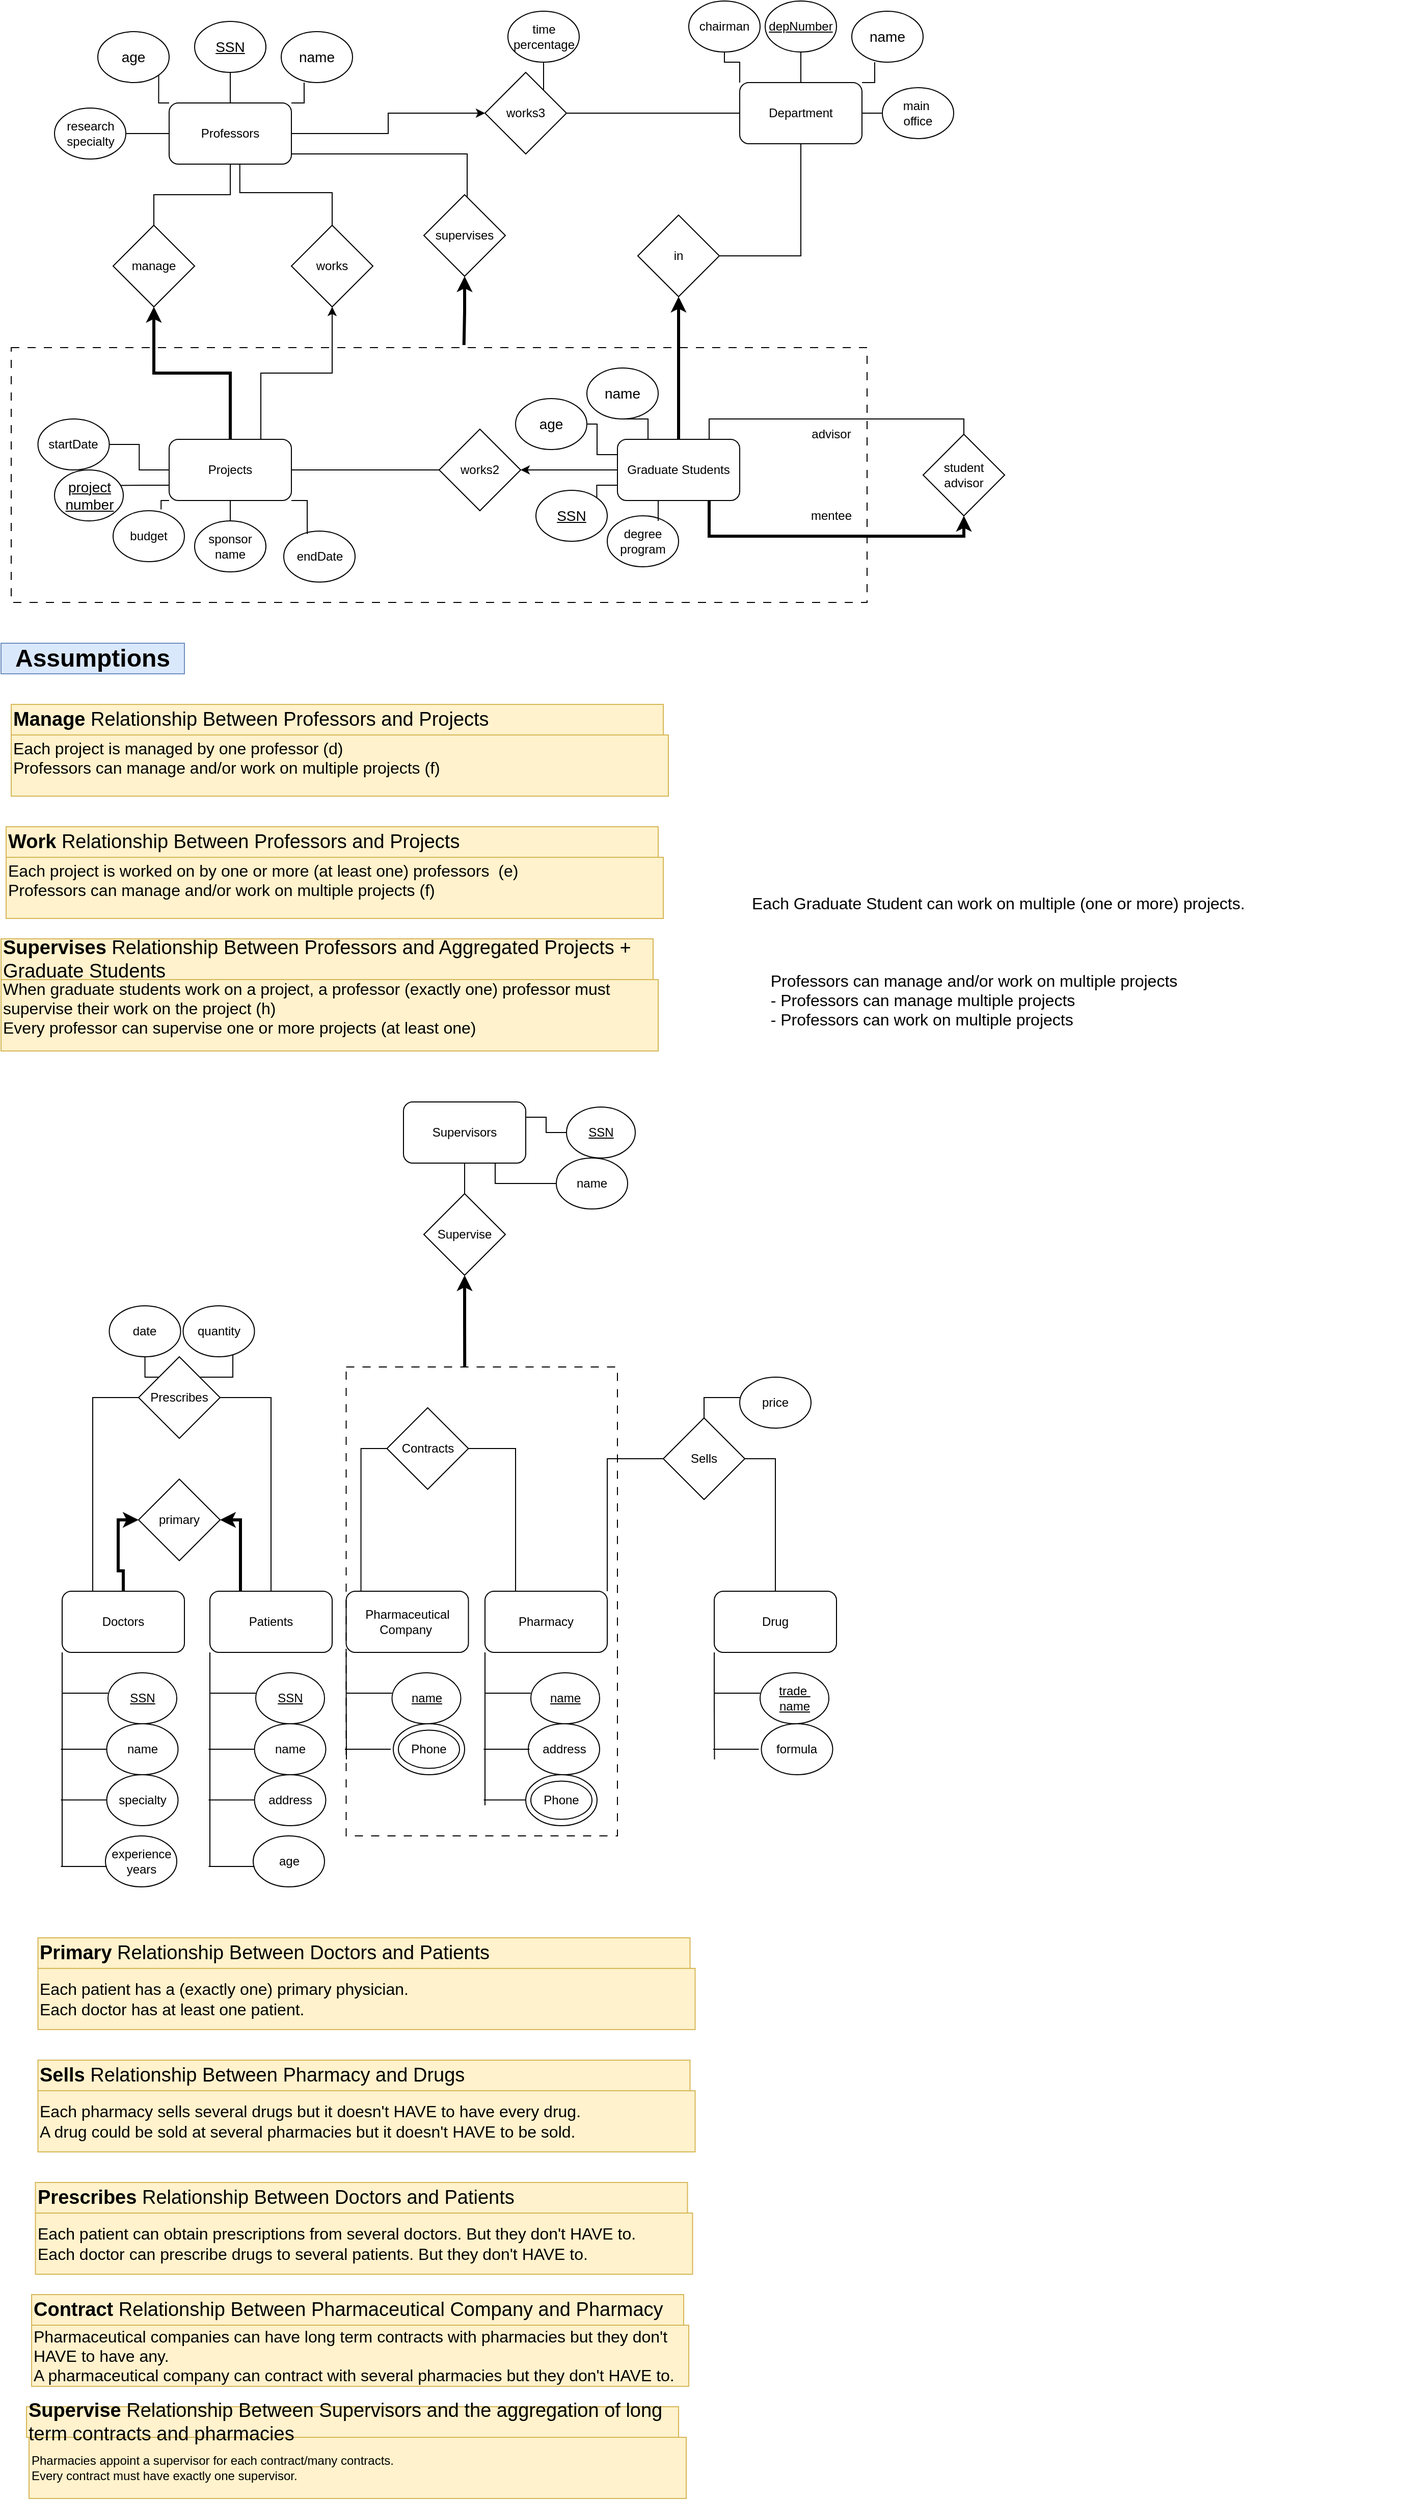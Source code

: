 <mxfile version="28.2.3">
  <diagram name="Page-1" id="j_UNtgZywGewUzDashUs">
    <mxGraphModel dx="1781" dy="769" grid="1" gridSize="10" guides="1" tooltips="1" connect="1" arrows="1" fold="1" page="1" pageScale="1" pageWidth="850" pageHeight="1100" math="0" shadow="0">
      <root>
        <mxCell id="0" />
        <mxCell id="1" parent="0" />
        <mxCell id="Qkja0bBRAM592csyJ8ed-3" value="" style="rounded=0;whiteSpace=wrap;html=1;dashed=1;fillColor=none;strokeWidth=1;perimeterSpacing=0;dashPattern=8 8;" parent="1" vertex="1">
          <mxGeometry x="5" y="360" width="840" height="250" as="geometry" />
        </mxCell>
        <mxCell id="pCgzKXGaRjzKQiXqkFun-4" style="edgeStyle=orthogonalEdgeStyle;rounded=0;orthogonalLoop=1;jettySize=auto;html=1;exitX=0.5;exitY=0;exitDx=0;exitDy=0;endArrow=none;endFill=0;" parent="1" source="pCgzKXGaRjzKQiXqkFun-1" edge="1">
          <mxGeometry relative="1" as="geometry">
            <mxPoint x="220" y="90" as="targetPoint" />
          </mxGeometry>
        </mxCell>
        <mxCell id="pCgzKXGaRjzKQiXqkFun-9" style="edgeStyle=orthogonalEdgeStyle;rounded=0;orthogonalLoop=1;jettySize=auto;html=1;exitX=0;exitY=0;exitDx=0;exitDy=0;entryX=1;entryY=1;entryDx=0;entryDy=0;endArrow=none;endFill=0;" parent="1" source="pCgzKXGaRjzKQiXqkFun-1" target="pCgzKXGaRjzKQiXqkFun-7" edge="1">
          <mxGeometry relative="1" as="geometry" />
        </mxCell>
        <mxCell id="Qkja0bBRAM592csyJ8ed-7" value="" style="edgeStyle=orthogonalEdgeStyle;rounded=0;orthogonalLoop=1;jettySize=auto;html=1;endArrow=none;endFill=0;" parent="1" source="pCgzKXGaRjzKQiXqkFun-1" target="pCgzKXGaRjzKQiXqkFun-10" edge="1">
          <mxGeometry relative="1" as="geometry" />
        </mxCell>
        <mxCell id="Qkja0bBRAM592csyJ8ed-8" style="edgeStyle=orthogonalEdgeStyle;rounded=0;orthogonalLoop=1;jettySize=auto;html=1;endArrow=none;endFill=0;" parent="1" edge="1">
          <mxGeometry relative="1" as="geometry">
            <mxPoint x="280" y="170.0" as="sourcePoint" />
            <mxPoint x="452.5" y="240.0" as="targetPoint" />
            <Array as="points">
              <mxPoint x="350" y="170" />
              <mxPoint x="350" y="170" />
            </Array>
          </mxGeometry>
        </mxCell>
        <mxCell id="CSdRYIGSl0JJNWNKMSJN-75" style="edgeStyle=orthogonalEdgeStyle;rounded=0;orthogonalLoop=1;jettySize=auto;html=1;exitX=1;exitY=0.5;exitDx=0;exitDy=0;entryX=0;entryY=0.5;entryDx=0;entryDy=0;" edge="1" parent="1" source="pCgzKXGaRjzKQiXqkFun-1" target="CSdRYIGSl0JJNWNKMSJN-72">
          <mxGeometry relative="1" as="geometry" />
        </mxCell>
        <mxCell id="pCgzKXGaRjzKQiXqkFun-1" value="Professors" style="rounded=1;whiteSpace=wrap;html=1;" parent="1" vertex="1">
          <mxGeometry x="160" y="120" width="120" height="60" as="geometry" />
        </mxCell>
        <mxCell id="pCgzKXGaRjzKQiXqkFun-2" value="&lt;u&gt;&lt;font style=&quot;font-size: 14px;&quot;&gt;SSN&lt;/font&gt;&lt;/u&gt;" style="ellipse;whiteSpace=wrap;html=1;" parent="1" vertex="1">
          <mxGeometry x="185" y="40" width="70" height="50" as="geometry" />
        </mxCell>
        <mxCell id="pCgzKXGaRjzKQiXqkFun-5" value="&lt;font style=&quot;font-size: 14px;&quot;&gt;name&lt;/font&gt;" style="ellipse;whiteSpace=wrap;html=1;" parent="1" vertex="1">
          <mxGeometry x="270" y="50" width="70" height="50" as="geometry" />
        </mxCell>
        <mxCell id="pCgzKXGaRjzKQiXqkFun-6" style="edgeStyle=orthogonalEdgeStyle;rounded=0;orthogonalLoop=1;jettySize=auto;html=1;exitX=1;exitY=0;exitDx=0;exitDy=0;entryX=0.321;entryY=1;entryDx=0;entryDy=0;entryPerimeter=0;endArrow=none;endFill=0;" parent="1" source="pCgzKXGaRjzKQiXqkFun-1" target="pCgzKXGaRjzKQiXqkFun-5" edge="1">
          <mxGeometry relative="1" as="geometry">
            <Array as="points">
              <mxPoint x="293" y="120" />
            </Array>
          </mxGeometry>
        </mxCell>
        <mxCell id="pCgzKXGaRjzKQiXqkFun-7" value="&lt;font style=&quot;font-size: 14px;&quot;&gt;age&lt;/font&gt;" style="ellipse;whiteSpace=wrap;html=1;" parent="1" vertex="1">
          <mxGeometry x="90" y="50" width="70" height="50" as="geometry" />
        </mxCell>
        <mxCell id="pCgzKXGaRjzKQiXqkFun-10" value="research specialty" style="ellipse;whiteSpace=wrap;html=1;" parent="1" vertex="1">
          <mxGeometry x="47.5" y="125" width="70" height="50" as="geometry" />
        </mxCell>
        <mxCell id="pCgzKXGaRjzKQiXqkFun-66" value="" style="edgeStyle=orthogonalEdgeStyle;rounded=0;orthogonalLoop=1;jettySize=auto;html=1;endArrow=none;endFill=0;" parent="1" source="pCgzKXGaRjzKQiXqkFun-16" edge="1">
          <mxGeometry relative="1" as="geometry">
            <mxPoint x="220" y="550" as="targetPoint" />
          </mxGeometry>
        </mxCell>
        <mxCell id="pCgzKXGaRjzKQiXqkFun-68" style="edgeStyle=orthogonalEdgeStyle;rounded=0;orthogonalLoop=1;jettySize=auto;html=1;exitX=0;exitY=0.5;exitDx=0;exitDy=0;entryX=1;entryY=0.5;entryDx=0;entryDy=0;endArrow=none;endFill=0;" parent="1" source="pCgzKXGaRjzKQiXqkFun-16" target="pCgzKXGaRjzKQiXqkFun-18" edge="1">
          <mxGeometry relative="1" as="geometry" />
        </mxCell>
        <mxCell id="pCgzKXGaRjzKQiXqkFun-74" value="" style="edgeStyle=orthogonalEdgeStyle;rounded=0;orthogonalLoop=1;jettySize=auto;html=1;strokeWidth=3;" parent="1" source="pCgzKXGaRjzKQiXqkFun-16" target="pCgzKXGaRjzKQiXqkFun-64" edge="1">
          <mxGeometry relative="1" as="geometry" />
        </mxCell>
        <mxCell id="pCgzKXGaRjzKQiXqkFun-81" style="edgeStyle=orthogonalEdgeStyle;rounded=0;orthogonalLoop=1;jettySize=auto;html=1;exitX=0.75;exitY=0;exitDx=0;exitDy=0;" parent="1" source="pCgzKXGaRjzKQiXqkFun-16" target="pCgzKXGaRjzKQiXqkFun-80" edge="1">
          <mxGeometry relative="1" as="geometry" />
        </mxCell>
        <mxCell id="Qkja0bBRAM592csyJ8ed-1" style="edgeStyle=orthogonalEdgeStyle;rounded=0;orthogonalLoop=1;jettySize=auto;html=1;exitX=0;exitY=0.75;exitDx=0;exitDy=0;endArrow=none;endFill=0;" parent="1" source="pCgzKXGaRjzKQiXqkFun-16" edge="1">
          <mxGeometry relative="1" as="geometry">
            <mxPoint x="110.0" y="495.286" as="targetPoint" />
          </mxGeometry>
        </mxCell>
        <mxCell id="Qkja0bBRAM592csyJ8ed-2" style="edgeStyle=orthogonalEdgeStyle;rounded=0;orthogonalLoop=1;jettySize=auto;html=1;exitX=1;exitY=0.5;exitDx=0;exitDy=0;entryX=0;entryY=0.5;entryDx=0;entryDy=0;endArrow=none;endFill=0;" parent="1" source="pCgzKXGaRjzKQiXqkFun-16" target="pCgzKXGaRjzKQiXqkFun-92" edge="1">
          <mxGeometry relative="1" as="geometry">
            <mxPoint x="420" y="479.571" as="targetPoint" />
            <Array as="points" />
          </mxGeometry>
        </mxCell>
        <mxCell id="pCgzKXGaRjzKQiXqkFun-16" value="Projects" style="rounded=1;whiteSpace=wrap;html=1;" parent="1" vertex="1">
          <mxGeometry x="160" y="450" width="120" height="60" as="geometry" />
        </mxCell>
        <mxCell id="pCgzKXGaRjzKQiXqkFun-17" value="sponsor name" style="ellipse;whiteSpace=wrap;html=1;" parent="1" vertex="1">
          <mxGeometry x="185" y="530" width="70" height="50" as="geometry" />
        </mxCell>
        <mxCell id="pCgzKXGaRjzKQiXqkFun-18" value="startDate" style="ellipse;whiteSpace=wrap;html=1;" parent="1" vertex="1">
          <mxGeometry x="31.25" y="430" width="70" height="50" as="geometry" />
        </mxCell>
        <mxCell id="pCgzKXGaRjzKQiXqkFun-20" value="&lt;div&gt;&lt;u&gt;&lt;font style=&quot;font-size: 14px;&quot;&gt;project&lt;/font&gt;&lt;/u&gt;&lt;/div&gt;&lt;div&gt;&lt;u&gt;&lt;font style=&quot;font-size: 14px;&quot;&gt;number&lt;/font&gt;&lt;/u&gt;&lt;/div&gt;" style="ellipse;whiteSpace=wrap;html=1;" parent="1" vertex="1">
          <mxGeometry x="47.5" y="480" width="67.5" height="50" as="geometry" />
        </mxCell>
        <mxCell id="pCgzKXGaRjzKQiXqkFun-21" value="endDate" style="ellipse;whiteSpace=wrap;html=1;" parent="1" vertex="1">
          <mxGeometry x="272.5" y="540" width="70" height="50" as="geometry" />
        </mxCell>
        <mxCell id="pCgzKXGaRjzKQiXqkFun-23" value="budget" style="ellipse;whiteSpace=wrap;html=1;" parent="1" vertex="1">
          <mxGeometry x="105" y="520" width="70" height="50" as="geometry" />
        </mxCell>
        <mxCell id="Qkja0bBRAM592csyJ8ed-4" style="edgeStyle=orthogonalEdgeStyle;rounded=0;orthogonalLoop=1;jettySize=auto;html=1;exitX=0;exitY=0.5;exitDx=0;exitDy=0;entryX=1;entryY=0.5;entryDx=0;entryDy=0;" parent="1" source="pCgzKXGaRjzKQiXqkFun-52" target="pCgzKXGaRjzKQiXqkFun-92" edge="1">
          <mxGeometry relative="1" as="geometry" />
        </mxCell>
        <mxCell id="CSdRYIGSl0JJNWNKMSJN-79" style="edgeStyle=orthogonalEdgeStyle;rounded=0;orthogonalLoop=1;jettySize=auto;html=1;exitX=0.5;exitY=0;exitDx=0;exitDy=0;entryX=0.5;entryY=1;entryDx=0;entryDy=0;endArrow=classic;endFill=1;strokeWidth=3;" edge="1" parent="1" source="pCgzKXGaRjzKQiXqkFun-52" target="CSdRYIGSl0JJNWNKMSJN-77">
          <mxGeometry relative="1" as="geometry" />
        </mxCell>
        <mxCell id="CSdRYIGSl0JJNWNKMSJN-83" style="edgeStyle=orthogonalEdgeStyle;rounded=0;orthogonalLoop=1;jettySize=auto;html=1;exitX=0;exitY=0.75;exitDx=0;exitDy=0;entryX=1;entryY=0;entryDx=0;entryDy=0;endArrow=none;endFill=0;" edge="1" parent="1" source="pCgzKXGaRjzKQiXqkFun-52" target="pCgzKXGaRjzKQiXqkFun-53">
          <mxGeometry relative="1" as="geometry" />
        </mxCell>
        <mxCell id="CSdRYIGSl0JJNWNKMSJN-87" style="edgeStyle=orthogonalEdgeStyle;rounded=0;orthogonalLoop=1;jettySize=auto;html=1;exitX=0.25;exitY=0;exitDx=0;exitDy=0;endArrow=none;endFill=0;" edge="1" parent="1" source="pCgzKXGaRjzKQiXqkFun-52" target="pCgzKXGaRjzKQiXqkFun-54">
          <mxGeometry relative="1" as="geometry" />
        </mxCell>
        <mxCell id="CSdRYIGSl0JJNWNKMSJN-88" style="edgeStyle=orthogonalEdgeStyle;rounded=0;orthogonalLoop=1;jettySize=auto;html=1;exitX=0;exitY=0.25;exitDx=0;exitDy=0;endArrow=none;endFill=0;" edge="1" parent="1" source="pCgzKXGaRjzKQiXqkFun-52" target="pCgzKXGaRjzKQiXqkFun-56">
          <mxGeometry relative="1" as="geometry" />
        </mxCell>
        <mxCell id="CSdRYIGSl0JJNWNKMSJN-89" style="edgeStyle=orthogonalEdgeStyle;rounded=0;orthogonalLoop=1;jettySize=auto;html=1;exitX=0.75;exitY=0;exitDx=0;exitDy=0;entryX=0.5;entryY=0;entryDx=0;entryDy=0;endArrow=none;endFill=0;" edge="1" parent="1" source="pCgzKXGaRjzKQiXqkFun-52" target="CSdRYIGSl0JJNWNKMSJN-81">
          <mxGeometry relative="1" as="geometry" />
        </mxCell>
        <mxCell id="pCgzKXGaRjzKQiXqkFun-52" value="Graduate Students" style="rounded=1;whiteSpace=wrap;html=1;" parent="1" vertex="1">
          <mxGeometry x="600" y="450" width="120" height="60" as="geometry" />
        </mxCell>
        <mxCell id="pCgzKXGaRjzKQiXqkFun-53" value="&lt;u&gt;&lt;font style=&quot;font-size: 14px;&quot;&gt;SSN&lt;/font&gt;&lt;/u&gt;" style="ellipse;whiteSpace=wrap;html=1;" parent="1" vertex="1">
          <mxGeometry x="520" y="500" width="70" height="50" as="geometry" />
        </mxCell>
        <mxCell id="pCgzKXGaRjzKQiXqkFun-54" value="&lt;font style=&quot;font-size: 14px;&quot;&gt;name&lt;/font&gt;" style="ellipse;whiteSpace=wrap;html=1;" parent="1" vertex="1">
          <mxGeometry x="570" y="380" width="70" height="50" as="geometry" />
        </mxCell>
        <mxCell id="pCgzKXGaRjzKQiXqkFun-56" value="&lt;font style=&quot;font-size: 14px;&quot;&gt;age&lt;/font&gt;" style="ellipse;whiteSpace=wrap;html=1;" parent="1" vertex="1">
          <mxGeometry x="500" y="410" width="70" height="50" as="geometry" />
        </mxCell>
        <mxCell id="pCgzKXGaRjzKQiXqkFun-57" value="&lt;div&gt;degree&lt;/div&gt;&lt;div&gt;program&lt;/div&gt;" style="ellipse;whiteSpace=wrap;html=1;" parent="1" vertex="1">
          <mxGeometry x="590" y="525" width="70" height="50" as="geometry" />
        </mxCell>
        <mxCell id="pCgzKXGaRjzKQiXqkFun-59" value="&lt;div&gt;&lt;font style=&quot;font-size: 16px;&quot;&gt;Each project is managed by one professor (d)&lt;/font&gt;&lt;/div&gt;&lt;div&gt;&lt;div&gt;&lt;font style=&quot;font-size: 16px;&quot;&gt;Professors can manage and/or work on multiple projects (f)&amp;nbsp;&lt;/font&gt;&lt;/div&gt;&lt;br&gt;&lt;/div&gt;" style="text;strokeColor=#d6b656;align=left;fillColor=#fff2cc;html=1;verticalAlign=middle;whiteSpace=wrap;rounded=0;" parent="1" vertex="1">
          <mxGeometry x="5" y="740" width="645" height="60" as="geometry" />
        </mxCell>
        <mxCell id="pCgzKXGaRjzKQiXqkFun-63" value="&lt;h1&gt;&lt;b&gt;Assumptions&lt;/b&gt;&lt;/h1&gt;" style="text;strokeColor=#6c8ebf;align=center;fillColor=#dae8fc;html=1;verticalAlign=middle;whiteSpace=wrap;rounded=0;" parent="1" vertex="1">
          <mxGeometry x="-5" y="650" width="180" height="30" as="geometry" />
        </mxCell>
        <mxCell id="pCgzKXGaRjzKQiXqkFun-72" value="" style="edgeStyle=orthogonalEdgeStyle;rounded=0;orthogonalLoop=1;jettySize=auto;html=1;endArrow=none;endFill=0;" parent="1" source="pCgzKXGaRjzKQiXqkFun-64" target="pCgzKXGaRjzKQiXqkFun-1" edge="1">
          <mxGeometry relative="1" as="geometry" />
        </mxCell>
        <mxCell id="pCgzKXGaRjzKQiXqkFun-64" value="manage" style="rhombus;whiteSpace=wrap;html=1;" parent="1" vertex="1">
          <mxGeometry x="105" y="240" width="80" height="80" as="geometry" />
        </mxCell>
        <mxCell id="pCgzKXGaRjzKQiXqkFun-69" style="edgeStyle=orthogonalEdgeStyle;rounded=0;orthogonalLoop=1;jettySize=auto;html=1;exitX=0;exitY=1;exitDx=0;exitDy=0;entryX=0.673;entryY=-0.025;entryDx=0;entryDy=0;entryPerimeter=0;endArrow=none;endFill=0;" parent="1" source="pCgzKXGaRjzKQiXqkFun-16" target="pCgzKXGaRjzKQiXqkFun-23" edge="1">
          <mxGeometry relative="1" as="geometry" />
        </mxCell>
        <mxCell id="pCgzKXGaRjzKQiXqkFun-70" style="edgeStyle=orthogonalEdgeStyle;rounded=0;orthogonalLoop=1;jettySize=auto;html=1;exitX=1;exitY=1;exitDx=0;exitDy=0;entryX=0.329;entryY=0.058;entryDx=0;entryDy=0;entryPerimeter=0;endArrow=none;endFill=0;" parent="1" source="pCgzKXGaRjzKQiXqkFun-16" target="pCgzKXGaRjzKQiXqkFun-21" edge="1">
          <mxGeometry relative="1" as="geometry" />
        </mxCell>
        <mxCell id="pCgzKXGaRjzKQiXqkFun-77" value="&lt;div align=&quot;left&quot;&gt;&lt;font style=&quot;font-size: 16px;&quot;&gt;Each Graduate Student can work on multiple (one or more) projects.&amp;nbsp;&lt;/font&gt;&lt;/div&gt;" style="text;strokeColor=none;align=left;fillColor=none;html=1;verticalAlign=middle;whiteSpace=wrap;rounded=0;" parent="1" vertex="1">
          <mxGeometry x="730" y="890" width="640" height="30" as="geometry" />
        </mxCell>
        <mxCell id="pCgzKXGaRjzKQiXqkFun-80" value="works" style="rhombus;whiteSpace=wrap;html=1;" parent="1" vertex="1">
          <mxGeometry x="280" y="240" width="80" height="80" as="geometry" />
        </mxCell>
        <mxCell id="pCgzKXGaRjzKQiXqkFun-83" style="edgeStyle=orthogonalEdgeStyle;rounded=0;orthogonalLoop=1;jettySize=auto;html=1;exitX=0.5;exitY=0;exitDx=0;exitDy=0;endArrow=none;endFill=0;entryX=0.578;entryY=1.03;entryDx=0;entryDy=0;entryPerimeter=0;" parent="1" source="pCgzKXGaRjzKQiXqkFun-80" edge="1">
          <mxGeometry relative="1" as="geometry">
            <mxPoint x="320" y="228.2" as="sourcePoint" />
            <mxPoint x="229.36" y="180.0" as="targetPoint" />
            <Array as="points">
              <mxPoint x="320" y="208" />
              <mxPoint x="229" y="208" />
            </Array>
          </mxGeometry>
        </mxCell>
        <mxCell id="pCgzKXGaRjzKQiXqkFun-87" value="&lt;div&gt;&lt;font style=&quot;font-size: 16px;&quot;&gt;Professors can manage and/or work on multiple projects&lt;/font&gt;&lt;/div&gt;&lt;div align=&quot;left&quot;&gt;&lt;font style=&quot;font-size: 16px;&quot;&gt;- Professors can manage multiple projects&lt;/font&gt;&lt;/div&gt;&lt;div align=&quot;left&quot;&gt;&lt;font style=&quot;font-size: 16px;&quot;&gt;- Professors can work on multiple projects&amp;nbsp;&lt;/font&gt;&lt;/div&gt;" style="text;strokeColor=none;align=center;fillColor=none;html=1;verticalAlign=middle;whiteSpace=wrap;rounded=0;" parent="1" vertex="1">
          <mxGeometry x="745" y="980" width="410" height="40" as="geometry" />
        </mxCell>
        <mxCell id="pCgzKXGaRjzKQiXqkFun-92" value="works2" style="rhombus;whiteSpace=wrap;html=1;" parent="1" vertex="1">
          <mxGeometry x="425" y="440" width="80" height="80" as="geometry" />
        </mxCell>
        <mxCell id="pCgzKXGaRjzKQiXqkFun-99" value="supervises" style="rhombus;whiteSpace=wrap;html=1;" parent="1" vertex="1">
          <mxGeometry x="410" y="210" width="80" height="80" as="geometry" />
        </mxCell>
        <mxCell id="Qkja0bBRAM592csyJ8ed-10" style="edgeStyle=orthogonalEdgeStyle;rounded=0;orthogonalLoop=1;jettySize=auto;html=1;entryX=0.529;entryY=-0.01;entryDx=0;entryDy=0;entryPerimeter=0;endArrow=none;endFill=0;startArrow=classic;startFill=1;strokeWidth=3;" parent="1" source="pCgzKXGaRjzKQiXqkFun-99" target="Qkja0bBRAM592csyJ8ed-3" edge="1">
          <mxGeometry relative="1" as="geometry" />
        </mxCell>
        <mxCell id="CSdRYIGSl0JJNWNKMSJN-54" style="edgeStyle=orthogonalEdgeStyle;rounded=0;orthogonalLoop=1;jettySize=auto;html=1;exitX=0.5;exitY=0;exitDx=0;exitDy=0;endArrow=none;endFill=0;" edge="1" source="CSdRYIGSl0JJNWNKMSJN-57" parent="1">
          <mxGeometry relative="1" as="geometry">
            <mxPoint x="780" y="70" as="targetPoint" />
          </mxGeometry>
        </mxCell>
        <mxCell id="CSdRYIGSl0JJNWNKMSJN-63" style="edgeStyle=orthogonalEdgeStyle;rounded=0;orthogonalLoop=1;jettySize=auto;html=1;exitX=1;exitY=0.5;exitDx=0;exitDy=0;entryX=0;entryY=0.5;entryDx=0;entryDy=0;endArrow=none;endFill=0;" edge="1" parent="1" source="CSdRYIGSl0JJNWNKMSJN-57" target="CSdRYIGSl0JJNWNKMSJN-62">
          <mxGeometry relative="1" as="geometry" />
        </mxCell>
        <mxCell id="CSdRYIGSl0JJNWNKMSJN-71" style="edgeStyle=orthogonalEdgeStyle;rounded=0;orthogonalLoop=1;jettySize=auto;html=1;exitX=0;exitY=0;exitDx=0;exitDy=0;startArrow=none;startFill=0;endArrow=none;endFill=0;" edge="1" parent="1" source="CSdRYIGSl0JJNWNKMSJN-57" target="CSdRYIGSl0JJNWNKMSJN-68">
          <mxGeometry relative="1" as="geometry" />
        </mxCell>
        <mxCell id="CSdRYIGSl0JJNWNKMSJN-76" style="edgeStyle=orthogonalEdgeStyle;rounded=0;orthogonalLoop=1;jettySize=auto;html=1;exitX=0;exitY=0.5;exitDx=0;exitDy=0;entryX=1;entryY=0.5;entryDx=0;entryDy=0;endArrow=none;endFill=0;" edge="1" parent="1" source="CSdRYIGSl0JJNWNKMSJN-57" target="CSdRYIGSl0JJNWNKMSJN-72">
          <mxGeometry relative="1" as="geometry" />
        </mxCell>
        <mxCell id="CSdRYIGSl0JJNWNKMSJN-57" value="Department" style="rounded=1;whiteSpace=wrap;html=1;" vertex="1" parent="1">
          <mxGeometry x="720" y="100" width="120" height="60" as="geometry" />
        </mxCell>
        <mxCell id="CSdRYIGSl0JJNWNKMSJN-58" value="&lt;u&gt;depNumber&lt;/u&gt;" style="ellipse;whiteSpace=wrap;html=1;" vertex="1" parent="1">
          <mxGeometry x="745" y="20" width="70" height="50" as="geometry" />
        </mxCell>
        <mxCell id="CSdRYIGSl0JJNWNKMSJN-59" value="&lt;font style=&quot;font-size: 14px;&quot;&gt;name&lt;/font&gt;" style="ellipse;whiteSpace=wrap;html=1;" vertex="1" parent="1">
          <mxGeometry x="830" y="30" width="70" height="50" as="geometry" />
        </mxCell>
        <mxCell id="CSdRYIGSl0JJNWNKMSJN-60" style="edgeStyle=orthogonalEdgeStyle;rounded=0;orthogonalLoop=1;jettySize=auto;html=1;exitX=1;exitY=0;exitDx=0;exitDy=0;entryX=0.321;entryY=1;entryDx=0;entryDy=0;entryPerimeter=0;endArrow=none;endFill=0;" edge="1" source="CSdRYIGSl0JJNWNKMSJN-57" target="CSdRYIGSl0JJNWNKMSJN-59" parent="1">
          <mxGeometry relative="1" as="geometry">
            <Array as="points">
              <mxPoint x="853" y="100" />
            </Array>
          </mxGeometry>
        </mxCell>
        <mxCell id="CSdRYIGSl0JJNWNKMSJN-62" value="&lt;div&gt;main&amp;nbsp;&lt;/div&gt;&lt;div&gt;office&lt;/div&gt;" style="ellipse;whiteSpace=wrap;html=1;" vertex="1" parent="1">
          <mxGeometry x="860" y="105" width="70" height="50" as="geometry" />
        </mxCell>
        <mxCell id="CSdRYIGSl0JJNWNKMSJN-68" value="chairman" style="ellipse;whiteSpace=wrap;html=1;" vertex="1" parent="1">
          <mxGeometry x="670" y="20" width="70" height="50" as="geometry" />
        </mxCell>
        <mxCell id="CSdRYIGSl0JJNWNKMSJN-74" style="edgeStyle=orthogonalEdgeStyle;rounded=0;orthogonalLoop=1;jettySize=auto;html=1;exitX=1;exitY=0;exitDx=0;exitDy=0;entryX=0.5;entryY=1;entryDx=0;entryDy=0;endArrow=none;endFill=0;" edge="1" parent="1" source="CSdRYIGSl0JJNWNKMSJN-72" target="CSdRYIGSl0JJNWNKMSJN-73">
          <mxGeometry relative="1" as="geometry" />
        </mxCell>
        <mxCell id="CSdRYIGSl0JJNWNKMSJN-72" value="works3" style="rhombus;whiteSpace=wrap;html=1;" vertex="1" parent="1">
          <mxGeometry x="470" y="90" width="80" height="80" as="geometry" />
        </mxCell>
        <mxCell id="CSdRYIGSl0JJNWNKMSJN-73" value="&lt;div&gt;time&lt;/div&gt;&lt;div&gt;percentage&lt;/div&gt;" style="ellipse;whiteSpace=wrap;html=1;" vertex="1" parent="1">
          <mxGeometry x="492.5" y="30" width="70" height="50" as="geometry" />
        </mxCell>
        <mxCell id="CSdRYIGSl0JJNWNKMSJN-80" style="edgeStyle=orthogonalEdgeStyle;rounded=0;orthogonalLoop=1;jettySize=auto;html=1;entryX=0.5;entryY=1;entryDx=0;entryDy=0;endArrow=none;endFill=0;strokeWidth=1;" edge="1" parent="1" source="CSdRYIGSl0JJNWNKMSJN-77" target="CSdRYIGSl0JJNWNKMSJN-57">
          <mxGeometry relative="1" as="geometry" />
        </mxCell>
        <mxCell id="CSdRYIGSl0JJNWNKMSJN-77" value="in" style="rhombus;whiteSpace=wrap;html=1;" vertex="1" parent="1">
          <mxGeometry x="620" y="230" width="80" height="80" as="geometry" />
        </mxCell>
        <mxCell id="CSdRYIGSl0JJNWNKMSJN-91" style="edgeStyle=orthogonalEdgeStyle;rounded=0;orthogonalLoop=1;jettySize=auto;html=1;exitX=0.5;exitY=1;exitDx=0;exitDy=0;entryX=0.75;entryY=1;entryDx=0;entryDy=0;endArrow=none;endFill=0;strokeWidth=3;startArrow=classic;startFill=1;" edge="1" parent="1" source="CSdRYIGSl0JJNWNKMSJN-81" target="pCgzKXGaRjzKQiXqkFun-52">
          <mxGeometry relative="1" as="geometry" />
        </mxCell>
        <mxCell id="CSdRYIGSl0JJNWNKMSJN-81" value="&lt;div&gt;student&lt;/div&gt;&lt;div&gt;advisor&lt;/div&gt;" style="rhombus;whiteSpace=wrap;html=1;" vertex="1" parent="1">
          <mxGeometry x="900" y="445" width="80" height="80" as="geometry" />
        </mxCell>
        <mxCell id="CSdRYIGSl0JJNWNKMSJN-85" style="edgeStyle=orthogonalEdgeStyle;rounded=0;orthogonalLoop=1;jettySize=auto;html=1;exitX=0.5;exitY=1;exitDx=0;exitDy=0;entryX=0.714;entryY=0.1;entryDx=0;entryDy=0;entryPerimeter=0;endArrow=none;endFill=0;" edge="1" parent="1" source="pCgzKXGaRjzKQiXqkFun-52" target="pCgzKXGaRjzKQiXqkFun-57">
          <mxGeometry relative="1" as="geometry" />
        </mxCell>
        <mxCell id="CSdRYIGSl0JJNWNKMSJN-92" value="advisor" style="text;html=1;align=center;verticalAlign=middle;whiteSpace=wrap;rounded=0;" vertex="1" parent="1">
          <mxGeometry x="780" y="430" width="60" height="30" as="geometry" />
        </mxCell>
        <mxCell id="CSdRYIGSl0JJNWNKMSJN-93" value="mentee" style="text;html=1;align=center;verticalAlign=middle;whiteSpace=wrap;rounded=0;" vertex="1" parent="1">
          <mxGeometry x="780" y="510" width="60" height="30" as="geometry" />
        </mxCell>
        <mxCell id="CSdRYIGSl0JJNWNKMSJN-94" value="&lt;b&gt;Manage&lt;/b&gt; Relationship Between Professors and Projects&amp;nbsp;" style="text;strokeColor=#d6b656;align=left;fillColor=#fff2cc;html=1;verticalAlign=middle;whiteSpace=wrap;rounded=0;fontSize=19;" vertex="1" parent="1">
          <mxGeometry x="5" y="710" width="640" height="30" as="geometry" />
        </mxCell>
        <mxCell id="CSdRYIGSl0JJNWNKMSJN-95" value="&lt;div&gt;&lt;font style=&quot;font-size: 16px;&quot;&gt;Each project is worked on by one or more (at least one) professors&amp;nbsp; (e)&lt;/font&gt;&lt;/div&gt;&lt;div&gt;&lt;div&gt;&lt;font style=&quot;font-size: 16px;&quot;&gt;Professors can manage and/or work on multiple projects (f)&lt;/font&gt;&lt;/div&gt;&lt;br&gt;&lt;/div&gt;" style="text;strokeColor=#d6b656;align=left;fillColor=#fff2cc;html=1;verticalAlign=middle;whiteSpace=wrap;rounded=0;" vertex="1" parent="1">
          <mxGeometry y="860" width="645" height="60" as="geometry" />
        </mxCell>
        <mxCell id="CSdRYIGSl0JJNWNKMSJN-96" value="&lt;b&gt;Work&lt;/b&gt;&amp;nbsp;Relationship Between Professors and Projects&amp;nbsp;" style="text;strokeColor=#d6b656;align=left;fillColor=#fff2cc;html=1;verticalAlign=middle;whiteSpace=wrap;rounded=0;fontSize=19;" vertex="1" parent="1">
          <mxGeometry y="830" width="640" height="30" as="geometry" />
        </mxCell>
        <mxCell id="CSdRYIGSl0JJNWNKMSJN-98" value="&lt;b&gt;Supervises&lt;/b&gt;&amp;nbsp;Relationship Between Professors and Aggregated Projects + Graduate Students&amp;nbsp;" style="text;strokeColor=#d6b656;align=left;fillColor=#fff2cc;html=1;verticalAlign=middle;whiteSpace=wrap;rounded=0;fontSize=19;" vertex="1" parent="1">
          <mxGeometry x="-5" y="940" width="640" height="40" as="geometry" />
        </mxCell>
        <mxCell id="CSdRYIGSl0JJNWNKMSJN-99" value="&lt;div&gt;&lt;font style=&quot;font-size: 16px;&quot;&gt;When graduate students work on a project, a professor (exactly one) professor must supervise their work on the project (h)&amp;nbsp;&amp;nbsp;&lt;/font&gt;&lt;/div&gt;&lt;div&gt;&lt;font style=&quot;font-size: 16px;&quot;&gt;Every professor can supervise one or more projects (at least one)&lt;/font&gt;&lt;/div&gt;&lt;div&gt;&lt;br&gt;&lt;/div&gt;" style="text;strokeColor=#d6b656;align=left;fillColor=#fff2cc;html=1;verticalAlign=middle;whiteSpace=wrap;rounded=0;" vertex="1" parent="1">
          <mxGeometry x="-5" y="980" width="645" height="70" as="geometry" />
        </mxCell>
        <mxCell id="CSdRYIGSl0JJNWNKMSJN-125" style="edgeStyle=orthogonalEdgeStyle;rounded=0;orthogonalLoop=1;jettySize=auto;html=1;exitX=0;exitY=1;exitDx=0;exitDy=0;endArrow=none;endFill=0;" edge="1" parent="1" source="CSdRYIGSl0JJNWNKMSJN-106">
          <mxGeometry relative="1" as="geometry">
            <mxPoint x="55" y="1850" as="targetPoint" />
          </mxGeometry>
        </mxCell>
        <mxCell id="CSdRYIGSl0JJNWNKMSJN-198" style="edgeStyle=orthogonalEdgeStyle;rounded=0;orthogonalLoop=1;jettySize=auto;html=1;exitX=0.5;exitY=0;exitDx=0;exitDy=0;entryX=0;entryY=0.5;entryDx=0;entryDy=0;strokeWidth=3;" edge="1" parent="1" source="CSdRYIGSl0JJNWNKMSJN-106" target="CSdRYIGSl0JJNWNKMSJN-184">
          <mxGeometry relative="1" as="geometry" />
        </mxCell>
        <mxCell id="CSdRYIGSl0JJNWNKMSJN-201" style="edgeStyle=orthogonalEdgeStyle;rounded=0;orthogonalLoop=1;jettySize=auto;html=1;exitX=0.25;exitY=0;exitDx=0;exitDy=0;entryX=0;entryY=0.5;entryDx=0;entryDy=0;endArrow=none;endFill=0;" edge="1" parent="1" source="CSdRYIGSl0JJNWNKMSJN-106" target="CSdRYIGSl0JJNWNKMSJN-199">
          <mxGeometry relative="1" as="geometry" />
        </mxCell>
        <mxCell id="CSdRYIGSl0JJNWNKMSJN-106" value="Doctors" style="rounded=1;whiteSpace=wrap;html=1;" vertex="1" parent="1">
          <mxGeometry x="55" y="1580" width="120" height="60" as="geometry" />
        </mxCell>
        <mxCell id="CSdRYIGSl0JJNWNKMSJN-107" value="specialty" style="ellipse;whiteSpace=wrap;html=1;" vertex="1" parent="1">
          <mxGeometry x="98.75" y="1760" width="70" height="50" as="geometry" />
        </mxCell>
        <mxCell id="CSdRYIGSl0JJNWNKMSJN-108" value="&lt;div&gt;&lt;u&gt;SSN&lt;/u&gt;&lt;/div&gt;" style="ellipse;whiteSpace=wrap;html=1;" vertex="1" parent="1">
          <mxGeometry x="100" y="1660" width="67.5" height="50" as="geometry" />
        </mxCell>
        <mxCell id="CSdRYIGSl0JJNWNKMSJN-109" value="&lt;div&gt;experience&lt;/div&gt;&lt;div&gt;years&lt;/div&gt;" style="ellipse;whiteSpace=wrap;html=1;" vertex="1" parent="1">
          <mxGeometry x="97.5" y="1820" width="70" height="50" as="geometry" />
        </mxCell>
        <mxCell id="CSdRYIGSl0JJNWNKMSJN-129" style="edgeStyle=orthogonalEdgeStyle;rounded=0;orthogonalLoop=1;jettySize=auto;html=1;exitX=0;exitY=0.5;exitDx=0;exitDy=0;endArrow=none;endFill=0;" edge="1" parent="1">
          <mxGeometry relative="1" as="geometry">
            <mxPoint x="53.75" y="1735" as="targetPoint" />
            <mxPoint x="98.75" y="1735" as="sourcePoint" />
          </mxGeometry>
        </mxCell>
        <mxCell id="CSdRYIGSl0JJNWNKMSJN-110" value="name" style="ellipse;whiteSpace=wrap;html=1;" vertex="1" parent="1">
          <mxGeometry x="98.75" y="1710" width="70" height="50" as="geometry" />
        </mxCell>
        <mxCell id="CSdRYIGSl0JJNWNKMSJN-121" value="address" style="ellipse;whiteSpace=wrap;html=1;" vertex="1" parent="1">
          <mxGeometry x="512.5" y="1710" width="70" height="50" as="geometry" />
        </mxCell>
        <mxCell id="CSdRYIGSl0JJNWNKMSJN-132" style="edgeStyle=orthogonalEdgeStyle;rounded=0;orthogonalLoop=1;jettySize=auto;html=1;exitX=0;exitY=0.5;exitDx=0;exitDy=0;endArrow=none;endFill=0;" edge="1" parent="1">
          <mxGeometry relative="1" as="geometry">
            <mxPoint x="55" y="1680" as="targetPoint" />
            <mxPoint x="100.0" y="1680" as="sourcePoint" />
          </mxGeometry>
        </mxCell>
        <mxCell id="CSdRYIGSl0JJNWNKMSJN-133" style="edgeStyle=orthogonalEdgeStyle;rounded=0;orthogonalLoop=1;jettySize=auto;html=1;exitX=0;exitY=0.5;exitDx=0;exitDy=0;endArrow=none;endFill=0;" edge="1" parent="1">
          <mxGeometry relative="1" as="geometry">
            <mxPoint x="53.75" y="1784.71" as="targetPoint" />
            <mxPoint x="98.75" y="1784.71" as="sourcePoint" />
          </mxGeometry>
        </mxCell>
        <mxCell id="CSdRYIGSl0JJNWNKMSJN-134" style="edgeStyle=orthogonalEdgeStyle;rounded=0;orthogonalLoop=1;jettySize=auto;html=1;exitX=0;exitY=0.5;exitDx=0;exitDy=0;endArrow=none;endFill=0;" edge="1" parent="1">
          <mxGeometry relative="1" as="geometry">
            <mxPoint x="53.75" y="1850" as="targetPoint" />
            <mxPoint x="98.75" y="1850" as="sourcePoint" />
          </mxGeometry>
        </mxCell>
        <mxCell id="CSdRYIGSl0JJNWNKMSJN-135" style="edgeStyle=orthogonalEdgeStyle;rounded=0;orthogonalLoop=1;jettySize=auto;html=1;exitX=0;exitY=1;exitDx=0;exitDy=0;endArrow=none;endFill=0;" edge="1" source="CSdRYIGSl0JJNWNKMSJN-136" parent="1">
          <mxGeometry relative="1" as="geometry">
            <mxPoint x="200" y="1850" as="targetPoint" />
          </mxGeometry>
        </mxCell>
        <mxCell id="CSdRYIGSl0JJNWNKMSJN-197" style="edgeStyle=orthogonalEdgeStyle;rounded=0;orthogonalLoop=1;jettySize=auto;html=1;exitX=0.25;exitY=0;exitDx=0;exitDy=0;entryX=1;entryY=0.5;entryDx=0;entryDy=0;strokeWidth=3;" edge="1" parent="1" source="CSdRYIGSl0JJNWNKMSJN-136" target="CSdRYIGSl0JJNWNKMSJN-184">
          <mxGeometry relative="1" as="geometry" />
        </mxCell>
        <mxCell id="CSdRYIGSl0JJNWNKMSJN-200" style="edgeStyle=orthogonalEdgeStyle;rounded=0;orthogonalLoop=1;jettySize=auto;html=1;exitX=0.5;exitY=0;exitDx=0;exitDy=0;entryX=1;entryY=0.5;entryDx=0;entryDy=0;endArrow=none;endFill=0;" edge="1" parent="1" source="CSdRYIGSl0JJNWNKMSJN-136" target="CSdRYIGSl0JJNWNKMSJN-199">
          <mxGeometry relative="1" as="geometry" />
        </mxCell>
        <mxCell id="CSdRYIGSl0JJNWNKMSJN-136" value="Patients" style="rounded=1;whiteSpace=wrap;html=1;" vertex="1" parent="1">
          <mxGeometry x="200" y="1580" width="120" height="60" as="geometry" />
        </mxCell>
        <mxCell id="CSdRYIGSl0JJNWNKMSJN-137" value="address" style="ellipse;whiteSpace=wrap;html=1;" vertex="1" parent="1">
          <mxGeometry x="243.75" y="1760" width="70" height="50" as="geometry" />
        </mxCell>
        <mxCell id="CSdRYIGSl0JJNWNKMSJN-138" value="&lt;div&gt;&lt;u&gt;SSN&lt;/u&gt;&lt;/div&gt;" style="ellipse;whiteSpace=wrap;html=1;" vertex="1" parent="1">
          <mxGeometry x="245" y="1660" width="67.5" height="50" as="geometry" />
        </mxCell>
        <mxCell id="CSdRYIGSl0JJNWNKMSJN-139" value="age" style="ellipse;whiteSpace=wrap;html=1;" vertex="1" parent="1">
          <mxGeometry x="242.5" y="1820" width="70" height="50" as="geometry" />
        </mxCell>
        <mxCell id="CSdRYIGSl0JJNWNKMSJN-140" style="edgeStyle=orthogonalEdgeStyle;rounded=0;orthogonalLoop=1;jettySize=auto;html=1;exitX=0;exitY=0.5;exitDx=0;exitDy=0;endArrow=none;endFill=0;" edge="1" parent="1">
          <mxGeometry relative="1" as="geometry">
            <mxPoint x="198.75" y="1735" as="targetPoint" />
            <mxPoint x="243.75" y="1735" as="sourcePoint" />
          </mxGeometry>
        </mxCell>
        <mxCell id="CSdRYIGSl0JJNWNKMSJN-141" value="name" style="ellipse;whiteSpace=wrap;html=1;" vertex="1" parent="1">
          <mxGeometry x="243.75" y="1710" width="70" height="50" as="geometry" />
        </mxCell>
        <mxCell id="CSdRYIGSl0JJNWNKMSJN-142" style="edgeStyle=orthogonalEdgeStyle;rounded=0;orthogonalLoop=1;jettySize=auto;html=1;exitX=0;exitY=0.5;exitDx=0;exitDy=0;endArrow=none;endFill=0;" edge="1" parent="1">
          <mxGeometry relative="1" as="geometry">
            <mxPoint x="200" y="1680" as="targetPoint" />
            <mxPoint x="245.0" y="1680" as="sourcePoint" />
          </mxGeometry>
        </mxCell>
        <mxCell id="CSdRYIGSl0JJNWNKMSJN-143" style="edgeStyle=orthogonalEdgeStyle;rounded=0;orthogonalLoop=1;jettySize=auto;html=1;exitX=0;exitY=0.5;exitDx=0;exitDy=0;endArrow=none;endFill=0;" edge="1" parent="1">
          <mxGeometry relative="1" as="geometry">
            <mxPoint x="198.75" y="1784.71" as="targetPoint" />
            <mxPoint x="243.75" y="1784.71" as="sourcePoint" />
          </mxGeometry>
        </mxCell>
        <mxCell id="CSdRYIGSl0JJNWNKMSJN-144" style="edgeStyle=orthogonalEdgeStyle;rounded=0;orthogonalLoop=1;jettySize=auto;html=1;exitX=0;exitY=0.5;exitDx=0;exitDy=0;endArrow=none;endFill=0;" edge="1" parent="1">
          <mxGeometry relative="1" as="geometry">
            <mxPoint x="198.75" y="1850" as="targetPoint" />
            <mxPoint x="243.75" y="1850" as="sourcePoint" />
          </mxGeometry>
        </mxCell>
        <mxCell id="CSdRYIGSl0JJNWNKMSJN-145" style="edgeStyle=orthogonalEdgeStyle;rounded=0;orthogonalLoop=1;jettySize=auto;html=1;exitX=0;exitY=1;exitDx=0;exitDy=0;endArrow=none;endFill=0;" edge="1" parent="1" source="CSdRYIGSl0JJNWNKMSJN-146">
          <mxGeometry relative="1" as="geometry">
            <mxPoint x="334" y="1745" as="targetPoint" />
          </mxGeometry>
        </mxCell>
        <mxCell id="CSdRYIGSl0JJNWNKMSJN-146" value="Pharmaceutical Company&amp;nbsp;" style="rounded=1;whiteSpace=wrap;html=1;" vertex="1" parent="1">
          <mxGeometry x="333.75" y="1580" width="120" height="60" as="geometry" />
        </mxCell>
        <mxCell id="CSdRYIGSl0JJNWNKMSJN-148" value="&lt;u&gt;name&lt;/u&gt;" style="ellipse;whiteSpace=wrap;html=1;" vertex="1" parent="1">
          <mxGeometry x="378.75" y="1660" width="67.5" height="50" as="geometry" />
        </mxCell>
        <mxCell id="CSdRYIGSl0JJNWNKMSJN-150" style="edgeStyle=orthogonalEdgeStyle;rounded=0;orthogonalLoop=1;jettySize=auto;html=1;exitX=0;exitY=0.5;exitDx=0;exitDy=0;endArrow=none;endFill=0;" edge="1" parent="1">
          <mxGeometry relative="1" as="geometry">
            <mxPoint x="332.5" y="1735" as="targetPoint" />
            <mxPoint x="377.5" y="1735" as="sourcePoint" />
          </mxGeometry>
        </mxCell>
        <mxCell id="CSdRYIGSl0JJNWNKMSJN-152" style="edgeStyle=orthogonalEdgeStyle;rounded=0;orthogonalLoop=1;jettySize=auto;html=1;exitX=0;exitY=0.5;exitDx=0;exitDy=0;endArrow=none;endFill=0;" edge="1" parent="1">
          <mxGeometry relative="1" as="geometry">
            <mxPoint x="333.75" y="1680" as="targetPoint" />
            <mxPoint x="378.75" y="1680" as="sourcePoint" />
          </mxGeometry>
        </mxCell>
        <mxCell id="CSdRYIGSl0JJNWNKMSJN-156" value="" style="group" vertex="1" connectable="0" parent="1">
          <mxGeometry x="380" y="1710" width="70" height="50" as="geometry" />
        </mxCell>
        <mxCell id="CSdRYIGSl0JJNWNKMSJN-113" value="Phone" style="ellipse;whiteSpace=wrap;html=1;" vertex="1" parent="CSdRYIGSl0JJNWNKMSJN-156">
          <mxGeometry width="70" height="50" as="geometry" />
        </mxCell>
        <mxCell id="CSdRYIGSl0JJNWNKMSJN-114" value="" style="ellipse;whiteSpace=wrap;html=1;fillColor=none;" vertex="1" parent="CSdRYIGSl0JJNWNKMSJN-156">
          <mxGeometry x="5" y="6.25" width="60" height="37.5" as="geometry" />
        </mxCell>
        <mxCell id="CSdRYIGSl0JJNWNKMSJN-157" style="edgeStyle=orthogonalEdgeStyle;rounded=0;orthogonalLoop=1;jettySize=auto;html=1;exitX=0;exitY=1;exitDx=0;exitDy=0;endArrow=none;endFill=0;" edge="1" parent="1" source="CSdRYIGSl0JJNWNKMSJN-158">
          <mxGeometry relative="1" as="geometry">
            <mxPoint x="470" y="1790" as="targetPoint" />
          </mxGeometry>
        </mxCell>
        <mxCell id="CSdRYIGSl0JJNWNKMSJN-216" style="edgeStyle=orthogonalEdgeStyle;rounded=0;orthogonalLoop=1;jettySize=auto;html=1;exitX=1;exitY=0;exitDx=0;exitDy=0;entryX=0;entryY=0.5;entryDx=0;entryDy=0;endArrow=none;endFill=0;" edge="1" parent="1" source="CSdRYIGSl0JJNWNKMSJN-158" target="CSdRYIGSl0JJNWNKMSJN-189">
          <mxGeometry relative="1" as="geometry" />
        </mxCell>
        <mxCell id="CSdRYIGSl0JJNWNKMSJN-158" value="Pharmacy" style="rounded=1;whiteSpace=wrap;html=1;" vertex="1" parent="1">
          <mxGeometry x="470" y="1580" width="120" height="60" as="geometry" />
        </mxCell>
        <mxCell id="CSdRYIGSl0JJNWNKMSJN-159" value="&lt;div&gt;&lt;u&gt;name&lt;/u&gt;&lt;/div&gt;" style="ellipse;whiteSpace=wrap;html=1;" vertex="1" parent="1">
          <mxGeometry x="515" y="1660" width="67.5" height="50" as="geometry" />
        </mxCell>
        <mxCell id="CSdRYIGSl0JJNWNKMSJN-161" style="edgeStyle=orthogonalEdgeStyle;rounded=0;orthogonalLoop=1;jettySize=auto;html=1;exitX=0;exitY=0.5;exitDx=0;exitDy=0;endArrow=none;endFill=0;" edge="1" parent="1">
          <mxGeometry relative="1" as="geometry">
            <mxPoint x="468.75" y="1735" as="targetPoint" />
            <mxPoint x="513.75" y="1735" as="sourcePoint" />
          </mxGeometry>
        </mxCell>
        <mxCell id="CSdRYIGSl0JJNWNKMSJN-162" style="edgeStyle=orthogonalEdgeStyle;rounded=0;orthogonalLoop=1;jettySize=auto;html=1;exitX=0;exitY=0.5;exitDx=0;exitDy=0;endArrow=none;endFill=0;" edge="1" parent="1">
          <mxGeometry relative="1" as="geometry">
            <mxPoint x="470" y="1680" as="targetPoint" />
            <mxPoint x="515.0" y="1680" as="sourcePoint" />
          </mxGeometry>
        </mxCell>
        <mxCell id="CSdRYIGSl0JJNWNKMSJN-163" style="edgeStyle=orthogonalEdgeStyle;rounded=0;orthogonalLoop=1;jettySize=auto;html=1;exitX=0;exitY=0.5;exitDx=0;exitDy=0;endArrow=none;endFill=0;" edge="1" parent="1">
          <mxGeometry relative="1" as="geometry">
            <mxPoint x="468.75" y="1784.71" as="targetPoint" />
            <mxPoint x="513.75" y="1784.71" as="sourcePoint" />
          </mxGeometry>
        </mxCell>
        <mxCell id="CSdRYIGSl0JJNWNKMSJN-166" value="" style="group" vertex="1" connectable="0" parent="1">
          <mxGeometry x="510" y="1760" width="70" height="50" as="geometry" />
        </mxCell>
        <mxCell id="CSdRYIGSl0JJNWNKMSJN-167" value="Phone" style="ellipse;whiteSpace=wrap;html=1;" vertex="1" parent="CSdRYIGSl0JJNWNKMSJN-166">
          <mxGeometry width="70" height="50" as="geometry" />
        </mxCell>
        <mxCell id="CSdRYIGSl0JJNWNKMSJN-168" value="" style="ellipse;whiteSpace=wrap;html=1;fillColor=none;" vertex="1" parent="CSdRYIGSl0JJNWNKMSJN-166">
          <mxGeometry x="5" y="6.25" width="60" height="37.5" as="geometry" />
        </mxCell>
        <mxCell id="CSdRYIGSl0JJNWNKMSJN-175" style="edgeStyle=orthogonalEdgeStyle;rounded=0;orthogonalLoop=1;jettySize=auto;html=1;exitX=0;exitY=1;exitDx=0;exitDy=0;endArrow=none;endFill=0;" edge="1" parent="1" source="CSdRYIGSl0JJNWNKMSJN-176">
          <mxGeometry relative="1" as="geometry">
            <mxPoint x="695.25" y="1745" as="targetPoint" />
          </mxGeometry>
        </mxCell>
        <mxCell id="CSdRYIGSl0JJNWNKMSJN-176" value="Drug" style="rounded=1;whiteSpace=wrap;html=1;" vertex="1" parent="1">
          <mxGeometry x="695" y="1580" width="120" height="60" as="geometry" />
        </mxCell>
        <mxCell id="CSdRYIGSl0JJNWNKMSJN-177" value="&lt;div&gt;&lt;u&gt;trade&amp;nbsp;&lt;/u&gt;&lt;/div&gt;&lt;div&gt;&lt;u&gt;name&lt;/u&gt;&lt;/div&gt;" style="ellipse;whiteSpace=wrap;html=1;" vertex="1" parent="1">
          <mxGeometry x="740" y="1660" width="67.5" height="50" as="geometry" />
        </mxCell>
        <mxCell id="CSdRYIGSl0JJNWNKMSJN-178" style="edgeStyle=orthogonalEdgeStyle;rounded=0;orthogonalLoop=1;jettySize=auto;html=1;exitX=0;exitY=0.5;exitDx=0;exitDy=0;endArrow=none;endFill=0;" edge="1" parent="1">
          <mxGeometry relative="1" as="geometry">
            <mxPoint x="694" y="1735" as="targetPoint" />
            <mxPoint x="738.75" y="1735" as="sourcePoint" />
          </mxGeometry>
        </mxCell>
        <mxCell id="CSdRYIGSl0JJNWNKMSJN-179" style="edgeStyle=orthogonalEdgeStyle;rounded=0;orthogonalLoop=1;jettySize=auto;html=1;exitX=0;exitY=0.5;exitDx=0;exitDy=0;endArrow=none;endFill=0;" edge="1" parent="1">
          <mxGeometry relative="1" as="geometry">
            <mxPoint x="695" y="1680" as="targetPoint" />
            <mxPoint x="740.0" y="1680" as="sourcePoint" />
          </mxGeometry>
        </mxCell>
        <mxCell id="CSdRYIGSl0JJNWNKMSJN-180" value="" style="group" vertex="1" connectable="0" parent="1">
          <mxGeometry x="741.25" y="1710" width="70" height="50" as="geometry" />
        </mxCell>
        <mxCell id="CSdRYIGSl0JJNWNKMSJN-181" value="formula" style="ellipse;whiteSpace=wrap;html=1;" vertex="1" parent="CSdRYIGSl0JJNWNKMSJN-180">
          <mxGeometry width="70" height="50" as="geometry" />
        </mxCell>
        <mxCell id="CSdRYIGSl0JJNWNKMSJN-184" value="primary" style="rhombus;whiteSpace=wrap;html=1;" vertex="1" parent="1">
          <mxGeometry x="130" y="1470" width="80" height="80" as="geometry" />
        </mxCell>
        <mxCell id="CSdRYIGSl0JJNWNKMSJN-187" value="&lt;div&gt;&lt;font style=&quot;font-size: 16px;&quot;&gt;Each patient has a (exactly one) primary physician.&amp;nbsp;&lt;/font&gt;&lt;/div&gt;&lt;div&gt;&lt;font style=&quot;font-size: 16px;&quot;&gt;Each doctor has at least one patient.&lt;/font&gt;&lt;/div&gt;" style="text;strokeColor=#d6b656;align=left;fillColor=#fff2cc;html=1;verticalAlign=middle;whiteSpace=wrap;rounded=0;" vertex="1" parent="1">
          <mxGeometry x="31.25" y="1950" width="645" height="60" as="geometry" />
        </mxCell>
        <mxCell id="CSdRYIGSl0JJNWNKMSJN-188" value="&lt;b&gt;Primary&lt;/b&gt;&amp;nbsp;Relationship Between Doctors and Patients&amp;nbsp;" style="text;strokeColor=#d6b656;align=left;fillColor=#fff2cc;html=1;verticalAlign=middle;whiteSpace=wrap;rounded=0;fontSize=19;" vertex="1" parent="1">
          <mxGeometry x="31.25" y="1920" width="640" height="30" as="geometry" />
        </mxCell>
        <mxCell id="CSdRYIGSl0JJNWNKMSJN-192" style="edgeStyle=orthogonalEdgeStyle;rounded=0;orthogonalLoop=1;jettySize=auto;html=1;exitX=0.5;exitY=0;exitDx=0;exitDy=0;entryX=0;entryY=1;entryDx=0;entryDy=0;endArrow=none;endFill=0;" edge="1" parent="1" source="CSdRYIGSl0JJNWNKMSJN-189" target="CSdRYIGSl0JJNWNKMSJN-191">
          <mxGeometry relative="1" as="geometry" />
        </mxCell>
        <mxCell id="CSdRYIGSl0JJNWNKMSJN-194" style="edgeStyle=orthogonalEdgeStyle;rounded=0;orthogonalLoop=1;jettySize=auto;html=1;exitX=1;exitY=0.5;exitDx=0;exitDy=0;endArrow=none;endFill=0;" edge="1" parent="1" source="CSdRYIGSl0JJNWNKMSJN-189" target="CSdRYIGSl0JJNWNKMSJN-176">
          <mxGeometry relative="1" as="geometry" />
        </mxCell>
        <mxCell id="CSdRYIGSl0JJNWNKMSJN-189" value="Sells" style="rhombus;whiteSpace=wrap;html=1;" vertex="1" parent="1">
          <mxGeometry x="645" y="1410" width="80" height="80" as="geometry" />
        </mxCell>
        <mxCell id="CSdRYIGSl0JJNWNKMSJN-191" value="price" style="ellipse;whiteSpace=wrap;html=1;" vertex="1" parent="1">
          <mxGeometry x="720" y="1370" width="70" height="50" as="geometry" />
        </mxCell>
        <mxCell id="CSdRYIGSl0JJNWNKMSJN-195" value="&lt;div&gt;&lt;font style=&quot;font-size: 16px;&quot;&gt;Each pharmacy sells several drugs but it doesn&#39;t HAVE to have every drug.&lt;/font&gt;&lt;/div&gt;&lt;div&gt;&lt;font style=&quot;font-size: 16px;&quot;&gt;A drug could be sold at several pharmacies but it doesn&#39;t HAVE to be sold.&lt;/font&gt;&lt;/div&gt;" style="text;strokeColor=#d6b656;align=left;fillColor=#fff2cc;html=1;verticalAlign=middle;whiteSpace=wrap;rounded=0;" vertex="1" parent="1">
          <mxGeometry x="31.25" y="2070" width="645" height="60" as="geometry" />
        </mxCell>
        <mxCell id="CSdRYIGSl0JJNWNKMSJN-196" value="&lt;b&gt;Sells&lt;/b&gt;&amp;nbsp;Relationship Between Pharmacy and Drugs&amp;nbsp;" style="text;strokeColor=#d6b656;align=left;fillColor=#fff2cc;html=1;verticalAlign=middle;whiteSpace=wrap;rounded=0;fontSize=19;" vertex="1" parent="1">
          <mxGeometry x="31.25" y="2040" width="640" height="30" as="geometry" />
        </mxCell>
        <mxCell id="CSdRYIGSl0JJNWNKMSJN-206" style="edgeStyle=orthogonalEdgeStyle;rounded=0;orthogonalLoop=1;jettySize=auto;html=1;exitX=0;exitY=0;exitDx=0;exitDy=0;entryX=0.5;entryY=1;entryDx=0;entryDy=0;endArrow=none;endFill=0;" edge="1" parent="1" source="CSdRYIGSl0JJNWNKMSJN-199" target="CSdRYIGSl0JJNWNKMSJN-204">
          <mxGeometry relative="1" as="geometry" />
        </mxCell>
        <mxCell id="CSdRYIGSl0JJNWNKMSJN-199" value="Prescribes" style="rhombus;whiteSpace=wrap;html=1;" vertex="1" parent="1">
          <mxGeometry x="130" y="1350" width="80" height="80" as="geometry" />
        </mxCell>
        <mxCell id="CSdRYIGSl0JJNWNKMSJN-202" value="&lt;div&gt;&lt;font style=&quot;font-size: 16px;&quot;&gt;Each patient can obtain prescriptions from several doctors. But they don&#39;t HAVE to.&lt;/font&gt;&lt;/div&gt;&lt;div&gt;&lt;font style=&quot;font-size: 16px;&quot;&gt;Each doctor can prescribe drugs to several patients. But they don&#39;t HAVE to.&amp;nbsp;&lt;/font&gt;&lt;/div&gt;" style="text;strokeColor=#d6b656;align=left;fillColor=#fff2cc;html=1;verticalAlign=middle;whiteSpace=wrap;rounded=0;" vertex="1" parent="1">
          <mxGeometry x="28.75" y="2190" width="645" height="60" as="geometry" />
        </mxCell>
        <mxCell id="CSdRYIGSl0JJNWNKMSJN-203" value="&lt;b&gt;Prescribes&lt;/b&gt;&amp;nbsp;Relationship Between Doctors and Patients&amp;nbsp;" style="text;strokeColor=#d6b656;align=left;fillColor=#fff2cc;html=1;verticalAlign=middle;whiteSpace=wrap;rounded=0;fontSize=19;" vertex="1" parent="1">
          <mxGeometry x="28.75" y="2160" width="640" height="30" as="geometry" />
        </mxCell>
        <mxCell id="CSdRYIGSl0JJNWNKMSJN-204" value="date" style="ellipse;whiteSpace=wrap;html=1;" vertex="1" parent="1">
          <mxGeometry x="101.25" y="1300" width="70" height="50" as="geometry" />
        </mxCell>
        <mxCell id="CSdRYIGSl0JJNWNKMSJN-205" value="quantity" style="ellipse;whiteSpace=wrap;html=1;" vertex="1" parent="1">
          <mxGeometry x="173.75" y="1300" width="70" height="50" as="geometry" />
        </mxCell>
        <mxCell id="CSdRYIGSl0JJNWNKMSJN-207" style="edgeStyle=orthogonalEdgeStyle;rounded=0;orthogonalLoop=1;jettySize=auto;html=1;exitX=1;exitY=0;exitDx=0;exitDy=0;entryX=0.697;entryY=0.963;entryDx=0;entryDy=0;entryPerimeter=0;endArrow=none;endFill=0;" edge="1" parent="1" source="CSdRYIGSl0JJNWNKMSJN-199" target="CSdRYIGSl0JJNWNKMSJN-205">
          <mxGeometry relative="1" as="geometry" />
        </mxCell>
        <mxCell id="CSdRYIGSl0JJNWNKMSJN-210" style="edgeStyle=orthogonalEdgeStyle;rounded=0;orthogonalLoop=1;jettySize=auto;html=1;entryX=0.25;entryY=0;entryDx=0;entryDy=0;endArrow=none;endFill=0;" edge="1" parent="1" source="CSdRYIGSl0JJNWNKMSJN-208" target="CSdRYIGSl0JJNWNKMSJN-158">
          <mxGeometry relative="1" as="geometry" />
        </mxCell>
        <mxCell id="CSdRYIGSl0JJNWNKMSJN-208" value="Contracts" style="rhombus;whiteSpace=wrap;html=1;" vertex="1" parent="1">
          <mxGeometry x="373.75" y="1400" width="80" height="80" as="geometry" />
        </mxCell>
        <mxCell id="CSdRYIGSl0JJNWNKMSJN-211" style="edgeStyle=orthogonalEdgeStyle;rounded=0;orthogonalLoop=1;jettySize=auto;html=1;exitX=0;exitY=0.5;exitDx=0;exitDy=0;entryX=0.121;entryY=0.005;entryDx=0;entryDy=0;entryPerimeter=0;endArrow=none;endFill=0;" edge="1" parent="1" source="CSdRYIGSl0JJNWNKMSJN-208" target="CSdRYIGSl0JJNWNKMSJN-146">
          <mxGeometry relative="1" as="geometry" />
        </mxCell>
        <mxCell id="CSdRYIGSl0JJNWNKMSJN-212" value="&lt;div&gt;&lt;font style=&quot;font-size: 16px;&quot;&gt;Pharmaceutical companies can have long term contracts with pharmacies but they don&#39;t HAVE to have any.&amp;nbsp;&lt;/font&gt;&lt;/div&gt;&lt;div&gt;&lt;font style=&quot;font-size: 16px;&quot;&gt;A pharmaceutical company can contract with several pharmacies but they don&#39;t HAVE to.&lt;/font&gt;&lt;/div&gt;" style="text;strokeColor=#d6b656;align=left;fillColor=#fff2cc;html=1;verticalAlign=middle;whiteSpace=wrap;rounded=0;" vertex="1" parent="1">
          <mxGeometry x="25" y="2300" width="645" height="60" as="geometry" />
        </mxCell>
        <mxCell id="CSdRYIGSl0JJNWNKMSJN-213" value="&lt;b&gt;Contract&lt;/b&gt;&amp;nbsp;Relationship Between Pharmaceutical Company and Pharmacy&amp;nbsp;" style="text;strokeColor=#d6b656;align=left;fillColor=#fff2cc;html=1;verticalAlign=middle;whiteSpace=wrap;rounded=0;fontSize=19;" vertex="1" parent="1">
          <mxGeometry x="25" y="2270" width="640" height="30" as="geometry" />
        </mxCell>
        <mxCell id="CSdRYIGSl0JJNWNKMSJN-214" value="Supervise" style="rhombus;whiteSpace=wrap;html=1;" vertex="1" parent="1">
          <mxGeometry x="410" y="1190" width="80" height="80" as="geometry" />
        </mxCell>
        <mxCell id="CSdRYIGSl0JJNWNKMSJN-215" value="" style="rounded=0;whiteSpace=wrap;html=1;dashed=1;fillColor=none;strokeWidth=1;perimeterSpacing=0;dashPattern=8 8;" vertex="1" parent="1">
          <mxGeometry x="333.75" y="1360" width="266.25" height="460" as="geometry" />
        </mxCell>
        <mxCell id="CSdRYIGSl0JJNWNKMSJN-217" style="edgeStyle=orthogonalEdgeStyle;rounded=0;orthogonalLoop=1;jettySize=auto;html=1;entryX=0.437;entryY=0;entryDx=0;entryDy=0;entryPerimeter=0;endArrow=none;endFill=0;startArrow=classic;startFill=1;strokeWidth=3;" edge="1" parent="1" source="CSdRYIGSl0JJNWNKMSJN-214" target="CSdRYIGSl0JJNWNKMSJN-215">
          <mxGeometry relative="1" as="geometry" />
        </mxCell>
        <mxCell id="CSdRYIGSl0JJNWNKMSJN-221" value="" style="edgeStyle=orthogonalEdgeStyle;rounded=0;orthogonalLoop=1;jettySize=auto;html=1;endArrow=none;endFill=0;" edge="1" parent="1" source="CSdRYIGSl0JJNWNKMSJN-218" target="CSdRYIGSl0JJNWNKMSJN-214">
          <mxGeometry relative="1" as="geometry" />
        </mxCell>
        <mxCell id="CSdRYIGSl0JJNWNKMSJN-225" style="edgeStyle=orthogonalEdgeStyle;rounded=0;orthogonalLoop=1;jettySize=auto;html=1;exitX=1;exitY=0.25;exitDx=0;exitDy=0;entryX=0;entryY=0.5;entryDx=0;entryDy=0;endArrow=none;endFill=0;" edge="1" parent="1" source="CSdRYIGSl0JJNWNKMSJN-218" target="CSdRYIGSl0JJNWNKMSJN-224">
          <mxGeometry relative="1" as="geometry" />
        </mxCell>
        <mxCell id="CSdRYIGSl0JJNWNKMSJN-227" style="edgeStyle=orthogonalEdgeStyle;rounded=0;orthogonalLoop=1;jettySize=auto;html=1;exitX=0.75;exitY=1;exitDx=0;exitDy=0;entryX=0;entryY=0.5;entryDx=0;entryDy=0;endArrow=none;endFill=0;" edge="1" parent="1" source="CSdRYIGSl0JJNWNKMSJN-218" target="CSdRYIGSl0JJNWNKMSJN-226">
          <mxGeometry relative="1" as="geometry" />
        </mxCell>
        <mxCell id="CSdRYIGSl0JJNWNKMSJN-218" value="Supervisors" style="rounded=1;whiteSpace=wrap;html=1;" vertex="1" parent="1">
          <mxGeometry x="390" y="1100" width="120" height="60" as="geometry" />
        </mxCell>
        <mxCell id="CSdRYIGSl0JJNWNKMSJN-222" value="&lt;div&gt;Pharmacies appoint a supervisor for each contract/many contracts.&amp;nbsp;&amp;nbsp;&lt;/div&gt;&lt;div&gt;Every contract must have exactly one supervisor.&amp;nbsp;&lt;/div&gt;" style="text;strokeColor=#d6b656;align=left;fillColor=#fff2cc;html=1;verticalAlign=middle;whiteSpace=wrap;rounded=0;" vertex="1" parent="1">
          <mxGeometry x="22.5" y="2410" width="645" height="60" as="geometry" />
        </mxCell>
        <mxCell id="CSdRYIGSl0JJNWNKMSJN-223" value="&lt;b&gt;Supervise&lt;/b&gt;&amp;nbsp;Relationship Between Supervisors and the aggregation of long term contracts and pharmacies&amp;nbsp;&amp;nbsp;" style="text;strokeColor=#d6b656;align=left;fillColor=#fff2cc;html=1;verticalAlign=middle;whiteSpace=wrap;rounded=0;fontSize=19;" vertex="1" parent="1">
          <mxGeometry x="20" y="2380" width="640" height="30" as="geometry" />
        </mxCell>
        <mxCell id="CSdRYIGSl0JJNWNKMSJN-224" value="&lt;div&gt;&lt;u&gt;SSN&lt;/u&gt;&lt;/div&gt;" style="ellipse;whiteSpace=wrap;html=1;" vertex="1" parent="1">
          <mxGeometry x="550" y="1105" width="67.5" height="50" as="geometry" />
        </mxCell>
        <mxCell id="CSdRYIGSl0JJNWNKMSJN-226" value="name" style="ellipse;whiteSpace=wrap;html=1;" vertex="1" parent="1">
          <mxGeometry x="540" y="1155" width="70" height="50" as="geometry" />
        </mxCell>
      </root>
    </mxGraphModel>
  </diagram>
</mxfile>
